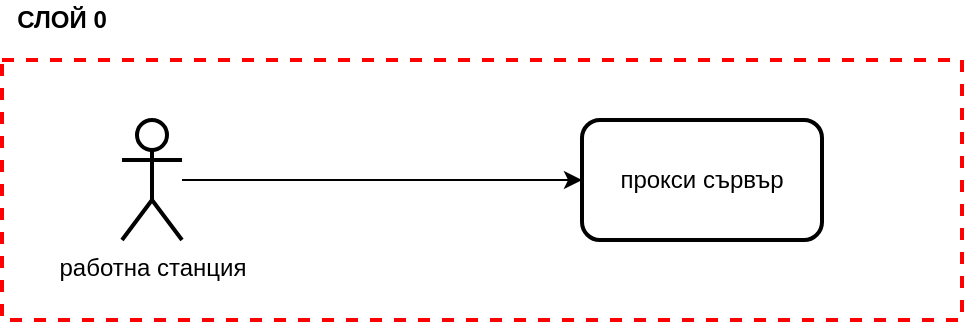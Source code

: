 <mxfile version="13.9.9" type="device" pages="5"><diagram name="слой 0" id="SbhpAboAFrdty5pHEeU4"><mxGraphModel dx="813" dy="475" grid="1" gridSize="10" guides="1" tooltips="1" connect="1" arrows="1" fold="1" page="1" pageScale="1" pageWidth="850" pageHeight="1100" math="0" shadow="0"><root><mxCell id="DZEbkMu_YOi9_94I7ITP-0"/><mxCell id="DZEbkMu_YOi9_94I7ITP-1" parent="DZEbkMu_YOi9_94I7ITP-0"/><mxCell id="DZEbkMu_YOi9_94I7ITP-2" value="" style="rounded=0;whiteSpace=wrap;html=1;fillColor=none;strokeColor=#FF0000;dashed=1;strokeWidth=2;" vertex="1" parent="DZEbkMu_YOi9_94I7ITP-1"><mxGeometry x="40" y="70" width="480" height="130" as="geometry"/></mxCell><mxCell id="DZEbkMu_YOi9_94I7ITP-8" value="&lt;b&gt;СЛОЙ 0&lt;/b&gt;" style="text;html=1;strokeColor=none;fillColor=none;align=center;verticalAlign=middle;whiteSpace=wrap;rounded=0;dashed=1;" vertex="1" parent="DZEbkMu_YOi9_94I7ITP-1"><mxGeometry x="40" y="40" width="60" height="20" as="geometry"/></mxCell><mxCell id="WKiUcsbNNU-_utuupdiN-2" style="edgeStyle=orthogonalEdgeStyle;rounded=0;orthogonalLoop=1;jettySize=auto;html=1;entryX=0;entryY=0.5;entryDx=0;entryDy=0;" edge="1" parent="DZEbkMu_YOi9_94I7ITP-1" source="WKiUcsbNNU-_utuupdiN-0" target="WKiUcsbNNU-_utuupdiN-1"><mxGeometry relative="1" as="geometry"/></mxCell><mxCell id="WKiUcsbNNU-_utuupdiN-0" value="работна станция" style="shape=umlActor;verticalLabelPosition=bottom;verticalAlign=top;html=1;outlineConnect=0;strokeWidth=2;fillColor=none;" vertex="1" parent="DZEbkMu_YOi9_94I7ITP-1"><mxGeometry x="100" y="100" width="30" height="60" as="geometry"/></mxCell><mxCell id="WKiUcsbNNU-_utuupdiN-1" value="прокси сървър" style="rounded=1;whiteSpace=wrap;html=1;strokeColor=#000000;strokeWidth=2;fillColor=none;" vertex="1" parent="DZEbkMu_YOi9_94I7ITP-1"><mxGeometry x="330" y="100" width="120" height="60" as="geometry"/></mxCell></root></mxGraphModel></diagram><diagram id="TsWPyUXtg0_Q5MJdjFcW" name="слой 1"><mxGraphModel dx="981" dy="574" grid="1" gridSize="10" guides="1" tooltips="1" connect="1" arrows="1" fold="1" page="1" pageScale="1" pageWidth="850" pageHeight="1100" math="0" shadow="0"><root><mxCell id="0"/><mxCell id="1" parent="0"/><mxCell id="lrZOgyo7NANe420zYk8b-8" value="" style="rounded=0;whiteSpace=wrap;html=1;fillColor=none;strokeColor=#FF0000;dashed=1;strokeWidth=2;" vertex="1" parent="1"><mxGeometry x="40" y="70" width="480" height="130" as="geometry"/></mxCell><mxCell id="lrZOgyo7NANe420zYk8b-2" style="edgeStyle=orthogonalEdgeStyle;rounded=0;orthogonalLoop=1;jettySize=auto;html=1;" edge="1" parent="1" source="lrZOgyo7NANe420zYk8b-1"><mxGeometry relative="1" as="geometry"><mxPoint x="260" y="140" as="targetPoint"/></mxGeometry></mxCell><mxCell id="lrZOgyo7NANe420zYk8b-1" value="&lt;b&gt;сървър&lt;/b&gt;" style="rounded=0;whiteSpace=wrap;html=1;strokeColor=#00CC00;" vertex="1" parent="1"><mxGeometry x="60" y="110" width="120" height="60" as="geometry"/></mxCell><mxCell id="lrZOgyo7NANe420zYk8b-7" style="edgeStyle=orthogonalEdgeStyle;rounded=0;orthogonalLoop=1;jettySize=auto;html=1;entryX=0;entryY=0.5;entryDx=0;entryDy=0;entryPerimeter=0;" edge="1" parent="1" source="lrZOgyo7NANe420zYk8b-4" target="lrZOgyo7NANe420zYk8b-6"><mxGeometry relative="1" as="geometry"/></mxCell><mxCell id="lrZOgyo7NANe420zYk8b-4" value="&lt;b&gt;охрана&lt;/b&gt;" style="ellipse;whiteSpace=wrap;html=1;aspect=fixed;" vertex="1" parent="1"><mxGeometry x="260" y="100" width="80" height="80" as="geometry"/></mxCell><mxCell id="lrZOgyo7NANe420zYk8b-6" value="&lt;b&gt;данни&lt;/b&gt;" style="shape=cylinder3;whiteSpace=wrap;html=1;boundedLbl=1;backgroundOutline=1;size=15;" vertex="1" parent="1"><mxGeometry x="420" y="100" width="60" height="80" as="geometry"/></mxCell><mxCell id="lrZOgyo7NANe420zYk8b-9" value="&lt;b&gt;СЛОЙ 1&lt;/b&gt;" style="text;html=1;strokeColor=none;fillColor=none;align=center;verticalAlign=middle;whiteSpace=wrap;rounded=0;dashed=1;" vertex="1" parent="1"><mxGeometry x="40" y="40" width="60" height="20" as="geometry"/></mxCell></root></mxGraphModel></diagram><diagram name="слой 2" id="suGMQ_rydp7j5fXUi5ko"><mxGraphModel dx="813" dy="475" grid="1" gridSize="10" guides="1" tooltips="1" connect="1" arrows="1" fold="1" page="1" pageScale="1" pageWidth="850" pageHeight="1100" math="0" shadow="0"><root><mxCell id="Ohbt7azNLElyJ8vmYdOj-0"/><mxCell id="Ohbt7azNLElyJ8vmYdOj-1" parent="Ohbt7azNLElyJ8vmYdOj-0"/><mxCell id="Ohbt7azNLElyJ8vmYdOj-2" value="" style="rounded=0;whiteSpace=wrap;html=1;fillColor=none;strokeColor=#FF0000;dashed=1;strokeWidth=2;" vertex="1" parent="Ohbt7azNLElyJ8vmYdOj-1"><mxGeometry x="40" y="70" width="520" height="130" as="geometry"/></mxCell><mxCell id="Ohbt7azNLElyJ8vmYdOj-3" style="edgeStyle=orthogonalEdgeStyle;rounded=0;orthogonalLoop=1;jettySize=auto;html=1;entryX=0.581;entryY=0.99;entryDx=0;entryDy=0;entryPerimeter=0;" edge="1" parent="Ohbt7azNLElyJ8vmYdOj-1" source="Ohbt7azNLElyJ8vmYdOj-4" target="Ohbt7azNLElyJ8vmYdOj-9"><mxGeometry relative="1" as="geometry"><mxPoint x="220" y="140" as="targetPoint"/></mxGeometry></mxCell><mxCell id="Ohbt7azNLElyJ8vmYdOj-4" value="&lt;b&gt;сървър&lt;/b&gt;" style="rounded=0;whiteSpace=wrap;html=1;strokeColor=#00CC00;" vertex="1" parent="Ohbt7azNLElyJ8vmYdOj-1"><mxGeometry x="60" y="110" width="120" height="60" as="geometry"/></mxCell><mxCell id="Ohbt7azNLElyJ8vmYdOj-7" value="&lt;b&gt;банка&lt;/b&gt;" style="shape=cylinder3;whiteSpace=wrap;html=1;boundedLbl=1;backgroundOutline=1;size=15;fillColor=#e1d5e7;strokeColor=#9673a6;" vertex="1" parent="Ohbt7azNLElyJ8vmYdOj-1"><mxGeometry x="480" y="95" width="60" height="80" as="geometry"/></mxCell><mxCell id="Ohbt7azNLElyJ8vmYdOj-8" value="&lt;b&gt;СЛОЙ 2&lt;/b&gt;" style="text;html=1;strokeColor=none;fillColor=none;align=center;verticalAlign=middle;whiteSpace=wrap;rounded=0;dashed=1;" vertex="1" parent="Ohbt7azNLElyJ8vmYdOj-1"><mxGeometry x="40" y="40" width="60" height="20" as="geometry"/></mxCell><mxCell id="Ohbt7azNLElyJ8vmYdOj-11" style="edgeStyle=orthogonalEdgeStyle;rounded=0;orthogonalLoop=1;jettySize=auto;html=1;entryX=0;entryY=0.5;entryDx=0;entryDy=0;entryPerimeter=0;" edge="1" parent="Ohbt7azNLElyJ8vmYdOj-1" source="Ohbt7azNLElyJ8vmYdOj-9" target="Ohbt7azNLElyJ8vmYdOj-7"><mxGeometry relative="1" as="geometry"/></mxCell><mxCell id="Ohbt7azNLElyJ8vmYdOj-9" value="" style="shape=cylinder3;whiteSpace=wrap;html=1;boundedLbl=1;backgroundOutline=1;size=15;strokeColor=#000000;strokeWidth=2;fillColor=none;rotation=90;" vertex="1" parent="Ohbt7azNLElyJ8vmYdOj-1"><mxGeometry x="290" y="50" width="60" height="170" as="geometry"/></mxCell><mxCell id="Ohbt7azNLElyJ8vmYdOj-10" value="&lt;b&gt;&lt;font color=&quot;#ff0000&quot;&gt;ТУНЕЛ&lt;/font&gt;&lt;/b&gt;" style="text;html=1;strokeColor=none;fillColor=none;align=center;verticalAlign=middle;whiteSpace=wrap;rounded=0;dashed=1;" vertex="1" parent="Ohbt7azNLElyJ8vmYdOj-1"><mxGeometry x="290" y="127.5" width="60" height="25" as="geometry"/></mxCell></root></mxGraphModel></diagram><diagram id="4k7pWGl30QHVzo8k4pui" name="връзка между слоевете"><mxGraphModel dx="1422" dy="832" grid="1" gridSize="10" guides="1" tooltips="1" connect="1" arrows="1" fold="1" page="1" pageScale="1" pageWidth="850" pageHeight="1100" math="0" shadow="0"><root><mxCell id="wDijX6zGY_NFW-J2PJNe-0"/><mxCell id="wDijX6zGY_NFW-J2PJNe-1" parent="wDijX6zGY_NFW-J2PJNe-0"/><mxCell id="tiLS79SuDIbKbftnK9AI-10" style="edgeStyle=orthogonalEdgeStyle;rounded=0;orthogonalLoop=1;jettySize=auto;html=1;entryX=0;entryY=0.5;entryDx=0;entryDy=0;strokeWidth=2;strokeColor=#00CC00;" edge="1" parent="wDijX6zGY_NFW-J2PJNe-1" source="NSnDATqVqYO5K8PPNxWs-0" target="C2URtL0YHYH4gxwIRrNz-0"><mxGeometry relative="1" as="geometry"><Array as="points"><mxPoint x="680" y="174"/><mxPoint x="680" y="280"/><mxPoint x="80" y="280"/><mxPoint x="80" y="385"/></Array></mxGeometry></mxCell><mxCell id="NSnDATqVqYO5K8PPNxWs-0" value="" style="rounded=0;whiteSpace=wrap;html=1;fillColor=none;strokeColor=#FF0000;dashed=1;strokeWidth=2;" vertex="1" parent="wDijX6zGY_NFW-J2PJNe-1"><mxGeometry x="120" y="109" width="520" height="130" as="geometry"/></mxCell><mxCell id="NSnDATqVqYO5K8PPNxWs-1" value="&lt;b&gt;СЛОЙ 0&lt;/b&gt;" style="text;html=1;strokeColor=none;fillColor=none;align=center;verticalAlign=middle;whiteSpace=wrap;rounded=0;dashed=1;" vertex="1" parent="wDijX6zGY_NFW-J2PJNe-1"><mxGeometry x="120" y="79" width="60" height="20" as="geometry"/></mxCell><mxCell id="NSnDATqVqYO5K8PPNxWs-2" style="edgeStyle=orthogonalEdgeStyle;rounded=0;orthogonalLoop=1;jettySize=auto;html=1;entryX=0;entryY=0.5;entryDx=0;entryDy=0;" edge="1" parent="wDijX6zGY_NFW-J2PJNe-1" source="NSnDATqVqYO5K8PPNxWs-3" target="NSnDATqVqYO5K8PPNxWs-4"><mxGeometry relative="1" as="geometry"/></mxCell><mxCell id="NSnDATqVqYO5K8PPNxWs-3" value="работна станция" style="shape=umlActor;verticalLabelPosition=bottom;verticalAlign=top;html=1;outlineConnect=0;strokeWidth=2;fillColor=none;" vertex="1" parent="wDijX6zGY_NFW-J2PJNe-1"><mxGeometry x="180" y="139" width="30" height="60" as="geometry"/></mxCell><mxCell id="NSnDATqVqYO5K8PPNxWs-4" value="прокси сървър" style="rounded=1;whiteSpace=wrap;html=1;strokeColor=#000000;strokeWidth=2;fillColor=none;" vertex="1" parent="wDijX6zGY_NFW-J2PJNe-1"><mxGeometry x="410" y="139" width="120" height="60" as="geometry"/></mxCell><mxCell id="tiLS79SuDIbKbftnK9AI-9" style="edgeStyle=orthogonalEdgeStyle;rounded=0;orthogonalLoop=1;jettySize=auto;html=1;entryX=0;entryY=0.5;entryDx=0;entryDy=0;strokeWidth=2;strokeColor=#00CC00;" edge="1" parent="wDijX6zGY_NFW-J2PJNe-1" source="C2URtL0YHYH4gxwIRrNz-0" target="tiLS79SuDIbKbftnK9AI-0"><mxGeometry relative="1" as="geometry"><Array as="points"><mxPoint x="680" y="385"/><mxPoint x="680" y="490"/><mxPoint x="80" y="490"/><mxPoint x="80" y="595"/></Array></mxGeometry></mxCell><mxCell id="C2URtL0YHYH4gxwIRrNz-0" value="" style="rounded=0;whiteSpace=wrap;html=1;fillColor=none;strokeColor=#FF0000;dashed=1;strokeWidth=2;" vertex="1" parent="wDijX6zGY_NFW-J2PJNe-1"><mxGeometry x="120" y="320" width="520" height="130" as="geometry"/></mxCell><mxCell id="C2URtL0YHYH4gxwIRrNz-1" style="edgeStyle=orthogonalEdgeStyle;rounded=0;orthogonalLoop=1;jettySize=auto;html=1;" edge="1" parent="wDijX6zGY_NFW-J2PJNe-1" source="C2URtL0YHYH4gxwIRrNz-2"><mxGeometry relative="1" as="geometry"><mxPoint x="340" y="390" as="targetPoint"/></mxGeometry></mxCell><mxCell id="C2URtL0YHYH4gxwIRrNz-2" value="&lt;b&gt;сървър&lt;/b&gt;" style="rounded=0;whiteSpace=wrap;html=1;strokeColor=#00CC00;" vertex="1" parent="wDijX6zGY_NFW-J2PJNe-1"><mxGeometry x="140" y="360" width="120" height="60" as="geometry"/></mxCell><mxCell id="C2URtL0YHYH4gxwIRrNz-3" style="edgeStyle=orthogonalEdgeStyle;rounded=0;orthogonalLoop=1;jettySize=auto;html=1;entryX=0;entryY=0.5;entryDx=0;entryDy=0;entryPerimeter=0;" edge="1" parent="wDijX6zGY_NFW-J2PJNe-1" source="C2URtL0YHYH4gxwIRrNz-4" target="C2URtL0YHYH4gxwIRrNz-5"><mxGeometry relative="1" as="geometry"/></mxCell><mxCell id="C2URtL0YHYH4gxwIRrNz-4" value="&lt;b&gt;охрана&lt;/b&gt;" style="ellipse;whiteSpace=wrap;html=1;aspect=fixed;" vertex="1" parent="wDijX6zGY_NFW-J2PJNe-1"><mxGeometry x="340" y="350" width="80" height="80" as="geometry"/></mxCell><mxCell id="C2URtL0YHYH4gxwIRrNz-5" value="&lt;b&gt;данни&lt;/b&gt;" style="shape=cylinder3;whiteSpace=wrap;html=1;boundedLbl=1;backgroundOutline=1;size=15;" vertex="1" parent="wDijX6zGY_NFW-J2PJNe-1"><mxGeometry x="500" y="350" width="60" height="80" as="geometry"/></mxCell><mxCell id="C2URtL0YHYH4gxwIRrNz-6" value="&lt;b&gt;СЛОЙ 1&lt;/b&gt;" style="text;html=1;strokeColor=none;fillColor=none;align=center;verticalAlign=middle;whiteSpace=wrap;rounded=0;dashed=1;" vertex="1" parent="wDijX6zGY_NFW-J2PJNe-1"><mxGeometry x="120" y="290" width="60" height="20" as="geometry"/></mxCell><mxCell id="tiLS79SuDIbKbftnK9AI-0" value="" style="rounded=0;whiteSpace=wrap;html=1;fillColor=none;strokeColor=#FF0000;dashed=1;strokeWidth=2;" vertex="1" parent="wDijX6zGY_NFW-J2PJNe-1"><mxGeometry x="120" y="530" width="520" height="130" as="geometry"/></mxCell><mxCell id="tiLS79SuDIbKbftnK9AI-1" style="edgeStyle=orthogonalEdgeStyle;rounded=0;orthogonalLoop=1;jettySize=auto;html=1;entryX=0.581;entryY=0.99;entryDx=0;entryDy=0;entryPerimeter=0;" edge="1" parent="wDijX6zGY_NFW-J2PJNe-1" source="tiLS79SuDIbKbftnK9AI-2" target="tiLS79SuDIbKbftnK9AI-6"><mxGeometry relative="1" as="geometry"><mxPoint x="300" y="600" as="targetPoint"/></mxGeometry></mxCell><mxCell id="tiLS79SuDIbKbftnK9AI-2" value="&lt;b&gt;сървър&lt;/b&gt;" style="rounded=0;whiteSpace=wrap;html=1;strokeColor=#00CC00;" vertex="1" parent="wDijX6zGY_NFW-J2PJNe-1"><mxGeometry x="140" y="570" width="120" height="60" as="geometry"/></mxCell><mxCell id="tiLS79SuDIbKbftnK9AI-3" value="&lt;b&gt;банка&lt;/b&gt;" style="shape=cylinder3;whiteSpace=wrap;html=1;boundedLbl=1;backgroundOutline=1;size=15;fillColor=#e1d5e7;strokeColor=#9673a6;" vertex="1" parent="wDijX6zGY_NFW-J2PJNe-1"><mxGeometry x="560" y="555" width="60" height="80" as="geometry"/></mxCell><mxCell id="tiLS79SuDIbKbftnK9AI-4" value="&lt;b&gt;СЛОЙ 2&lt;/b&gt;" style="text;html=1;strokeColor=none;fillColor=none;align=center;verticalAlign=middle;whiteSpace=wrap;rounded=0;dashed=1;" vertex="1" parent="wDijX6zGY_NFW-J2PJNe-1"><mxGeometry x="120" y="500" width="60" height="20" as="geometry"/></mxCell><mxCell id="tiLS79SuDIbKbftnK9AI-5" style="edgeStyle=orthogonalEdgeStyle;rounded=0;orthogonalLoop=1;jettySize=auto;html=1;entryX=0;entryY=0.5;entryDx=0;entryDy=0;entryPerimeter=0;" edge="1" parent="wDijX6zGY_NFW-J2PJNe-1" source="tiLS79SuDIbKbftnK9AI-6" target="tiLS79SuDIbKbftnK9AI-3"><mxGeometry relative="1" as="geometry"/></mxCell><mxCell id="tiLS79SuDIbKbftnK9AI-6" value="" style="shape=cylinder3;whiteSpace=wrap;html=1;boundedLbl=1;backgroundOutline=1;size=15;strokeColor=#000000;strokeWidth=2;fillColor=none;rotation=90;" vertex="1" parent="wDijX6zGY_NFW-J2PJNe-1"><mxGeometry x="370" y="510" width="60" height="170" as="geometry"/></mxCell><mxCell id="tiLS79SuDIbKbftnK9AI-7" value="&lt;b&gt;&lt;font color=&quot;#ff0000&quot;&gt;ТУНЕЛ&lt;/font&gt;&lt;/b&gt;" style="text;html=1;strokeColor=none;fillColor=none;align=center;verticalAlign=middle;whiteSpace=wrap;rounded=0;dashed=1;" vertex="1" parent="wDijX6zGY_NFW-J2PJNe-1"><mxGeometry x="370" y="587.5" width="60" height="25" as="geometry"/></mxCell></root></mxGraphModel></diagram><diagram id="L6GCElQYF-SAwY6RDRtG" name="блокова връзка"><mxGraphModel dx="981" dy="574" grid="1" gridSize="10" guides="1" tooltips="1" connect="1" arrows="1" fold="1" page="1" pageScale="1" pageWidth="850" pageHeight="1100" math="0" shadow="0"><root><mxCell id="Z3sldfBiB9FhfOsrP7ZT-0"/><mxCell id="Z3sldfBiB9FhfOsrP7ZT-1" parent="Z3sldfBiB9FhfOsrP7ZT-0"/><mxCell id="Z3sldfBiB9FhfOsrP7ZT-3" style="edgeStyle=orthogonalEdgeStyle;rounded=0;orthogonalLoop=1;jettySize=auto;html=1;strokeColor=#00CC00;strokeWidth=2;entryX=0;entryY=0.5;entryDx=0;entryDy=0;" edge="1" parent="Z3sldfBiB9FhfOsrP7ZT-1" source="Z3sldfBiB9FhfOsrP7ZT-2" target="Z3sldfBiB9FhfOsrP7ZT-4"><mxGeometry relative="1" as="geometry"><mxPoint x="240" y="70" as="targetPoint"/></mxGeometry></mxCell><mxCell id="Z3sldfBiB9FhfOsrP7ZT-2" value="Слой 0&amp;nbsp;" style="rounded=0;whiteSpace=wrap;html=1;strokeColor=#82b366;strokeWidth=2;fillColor=#d5e8d4;" vertex="1" parent="Z3sldfBiB9FhfOsrP7ZT-1"><mxGeometry x="80" y="40" width="80" height="60" as="geometry"/></mxCell><mxCell id="Z3sldfBiB9FhfOsrP7ZT-6" style="edgeStyle=orthogonalEdgeStyle;rounded=0;orthogonalLoop=1;jettySize=auto;html=1;entryX=0;entryY=0.5;entryDx=0;entryDy=0;strokeColor=#00CC00;strokeWidth=2;" edge="1" parent="Z3sldfBiB9FhfOsrP7ZT-1" source="Z3sldfBiB9FhfOsrP7ZT-4" target="Z3sldfBiB9FhfOsrP7ZT-5"><mxGeometry relative="1" as="geometry"/></mxCell><mxCell id="Z3sldfBiB9FhfOsrP7ZT-4" value="Слой 1&amp;nbsp;" style="rounded=0;whiteSpace=wrap;html=1;strokeColor=#d6b656;strokeWidth=2;fillColor=#fff2cc;" vertex="1" parent="Z3sldfBiB9FhfOsrP7ZT-1"><mxGeometry x="220" y="40" width="80" height="60" as="geometry"/></mxCell><mxCell id="Z3sldfBiB9FhfOsrP7ZT-9" style="edgeStyle=orthogonalEdgeStyle;rounded=0;orthogonalLoop=1;jettySize=auto;html=1;entryX=0;entryY=0.5;entryDx=0;entryDy=0;strokeColor=#00CC00;strokeWidth=2;" edge="1" parent="Z3sldfBiB9FhfOsrP7ZT-1" source="Z3sldfBiB9FhfOsrP7ZT-5" target="Z3sldfBiB9FhfOsrP7ZT-7"><mxGeometry relative="1" as="geometry"/></mxCell><mxCell id="Z3sldfBiB9FhfOsrP7ZT-5" value="Слой 1&amp;nbsp;" style="rounded=0;whiteSpace=wrap;html=1;strokeColor=#d6b656;strokeWidth=2;fillColor=#fff2cc;" vertex="1" parent="Z3sldfBiB9FhfOsrP7ZT-1"><mxGeometry x="340" y="40" width="80" height="60" as="geometry"/></mxCell><mxCell id="Z3sldfBiB9FhfOsrP7ZT-11" style="edgeStyle=orthogonalEdgeStyle;rounded=0;orthogonalLoop=1;jettySize=auto;html=1;entryX=0;entryY=0.5;entryDx=0;entryDy=0;strokeColor=#00CC00;strokeWidth=2;" edge="1" parent="Z3sldfBiB9FhfOsrP7ZT-1" source="Z3sldfBiB9FhfOsrP7ZT-7" target="Z3sldfBiB9FhfOsrP7ZT-10"><mxGeometry relative="1" as="geometry"/></mxCell><mxCell id="Z3sldfBiB9FhfOsrP7ZT-7" value="Слой 1&amp;nbsp;" style="rounded=0;whiteSpace=wrap;html=1;strokeColor=#d6b656;strokeWidth=2;fillColor=#fff2cc;" vertex="1" parent="Z3sldfBiB9FhfOsrP7ZT-1"><mxGeometry x="460" y="40" width="80" height="60" as="geometry"/></mxCell><mxCell id="Z3sldfBiB9FhfOsrP7ZT-10" value="Слой 2&amp;nbsp;" style="rounded=0;whiteSpace=wrap;html=1;strokeColor=#9673a6;strokeWidth=2;fillColor=#e1d5e7;" vertex="1" parent="Z3sldfBiB9FhfOsrP7ZT-1"><mxGeometry x="600" y="40" width="80" height="60" as="geometry"/></mxCell><mxCell id="Z3sldfBiB9FhfOsrP7ZT-12" value="&lt;font color=&quot;#ff0000&quot; style=&quot;font-size: 30px&quot;&gt;?&lt;/font&gt;" style="text;html=1;strokeColor=none;fillColor=none;align=center;verticalAlign=middle;whiteSpace=wrap;rounded=0;" vertex="1" parent="Z3sldfBiB9FhfOsrP7ZT-1"><mxGeometry x="224" y="110" width="40" height="20" as="geometry"/></mxCell><mxCell id="Z3sldfBiB9FhfOsrP7ZT-13" value="&lt;font color=&quot;#ff0000&quot; style=&quot;font-size: 30px&quot;&gt;?&lt;/font&gt;" style="text;html=1;strokeColor=none;fillColor=none;align=center;verticalAlign=middle;whiteSpace=wrap;rounded=0;" vertex="1" parent="Z3sldfBiB9FhfOsrP7ZT-1"><mxGeometry x="254" y="110" width="40" height="20" as="geometry"/></mxCell><mxCell id="Z3sldfBiB9FhfOsrP7ZT-14" value="&lt;font color=&quot;#ff0000&quot; style=&quot;font-size: 30px&quot;&gt;?&lt;/font&gt;" style="text;html=1;strokeColor=none;fillColor=none;align=center;verticalAlign=middle;whiteSpace=wrap;rounded=0;" vertex="1" parent="Z3sldfBiB9FhfOsrP7ZT-1"><mxGeometry x="344" y="110" width="40" height="20" as="geometry"/></mxCell><mxCell id="Z3sldfBiB9FhfOsrP7ZT-15" value="&lt;font color=&quot;#ff0000&quot; style=&quot;font-size: 30px&quot;&gt;?&lt;/font&gt;" style="text;html=1;strokeColor=none;fillColor=none;align=center;verticalAlign=middle;whiteSpace=wrap;rounded=0;" vertex="1" parent="Z3sldfBiB9FhfOsrP7ZT-1"><mxGeometry x="374" y="110" width="40" height="20" as="geometry"/></mxCell><mxCell id="Z3sldfBiB9FhfOsrP7ZT-16" value="&lt;font color=&quot;#ff0000&quot; style=&quot;font-size: 30px&quot;&gt;?&lt;/font&gt;" style="text;html=1;strokeColor=none;fillColor=none;align=center;verticalAlign=middle;whiteSpace=wrap;rounded=0;" vertex="1" parent="Z3sldfBiB9FhfOsrP7ZT-1"><mxGeometry x="464" y="110" width="40" height="20" as="geometry"/></mxCell><mxCell id="Z3sldfBiB9FhfOsrP7ZT-17" value="&lt;font color=&quot;#ff0000&quot; style=&quot;font-size: 30px&quot;&gt;?&lt;/font&gt;" style="text;html=1;strokeColor=none;fillColor=none;align=center;verticalAlign=middle;whiteSpace=wrap;rounded=0;" vertex="1" parent="Z3sldfBiB9FhfOsrP7ZT-1"><mxGeometry x="494" y="110" width="40" height="20" as="geometry"/></mxCell><mxCell id="JRE1Nuk5xDvoJS4JhR9H-0" value="&lt;font color=&quot;#ff0000&quot; style=&quot;font-size: 30px&quot;&gt;?&lt;/font&gt;" style="text;html=1;strokeColor=none;fillColor=none;align=center;verticalAlign=middle;whiteSpace=wrap;rounded=0;" vertex="1" parent="Z3sldfBiB9FhfOsrP7ZT-1"><mxGeometry x="605" y="110" width="40" height="20" as="geometry"/></mxCell><mxCell id="JRE1Nuk5xDvoJS4JhR9H-1" value="&lt;font color=&quot;#ff0000&quot; style=&quot;font-size: 30px&quot;&gt;?&lt;/font&gt;" style="text;html=1;strokeColor=none;fillColor=none;align=center;verticalAlign=middle;whiteSpace=wrap;rounded=0;" vertex="1" parent="Z3sldfBiB9FhfOsrP7ZT-1"><mxGeometry x="635" y="110" width="40" height="20" as="geometry"/></mxCell></root></mxGraphModel></diagram></mxfile>